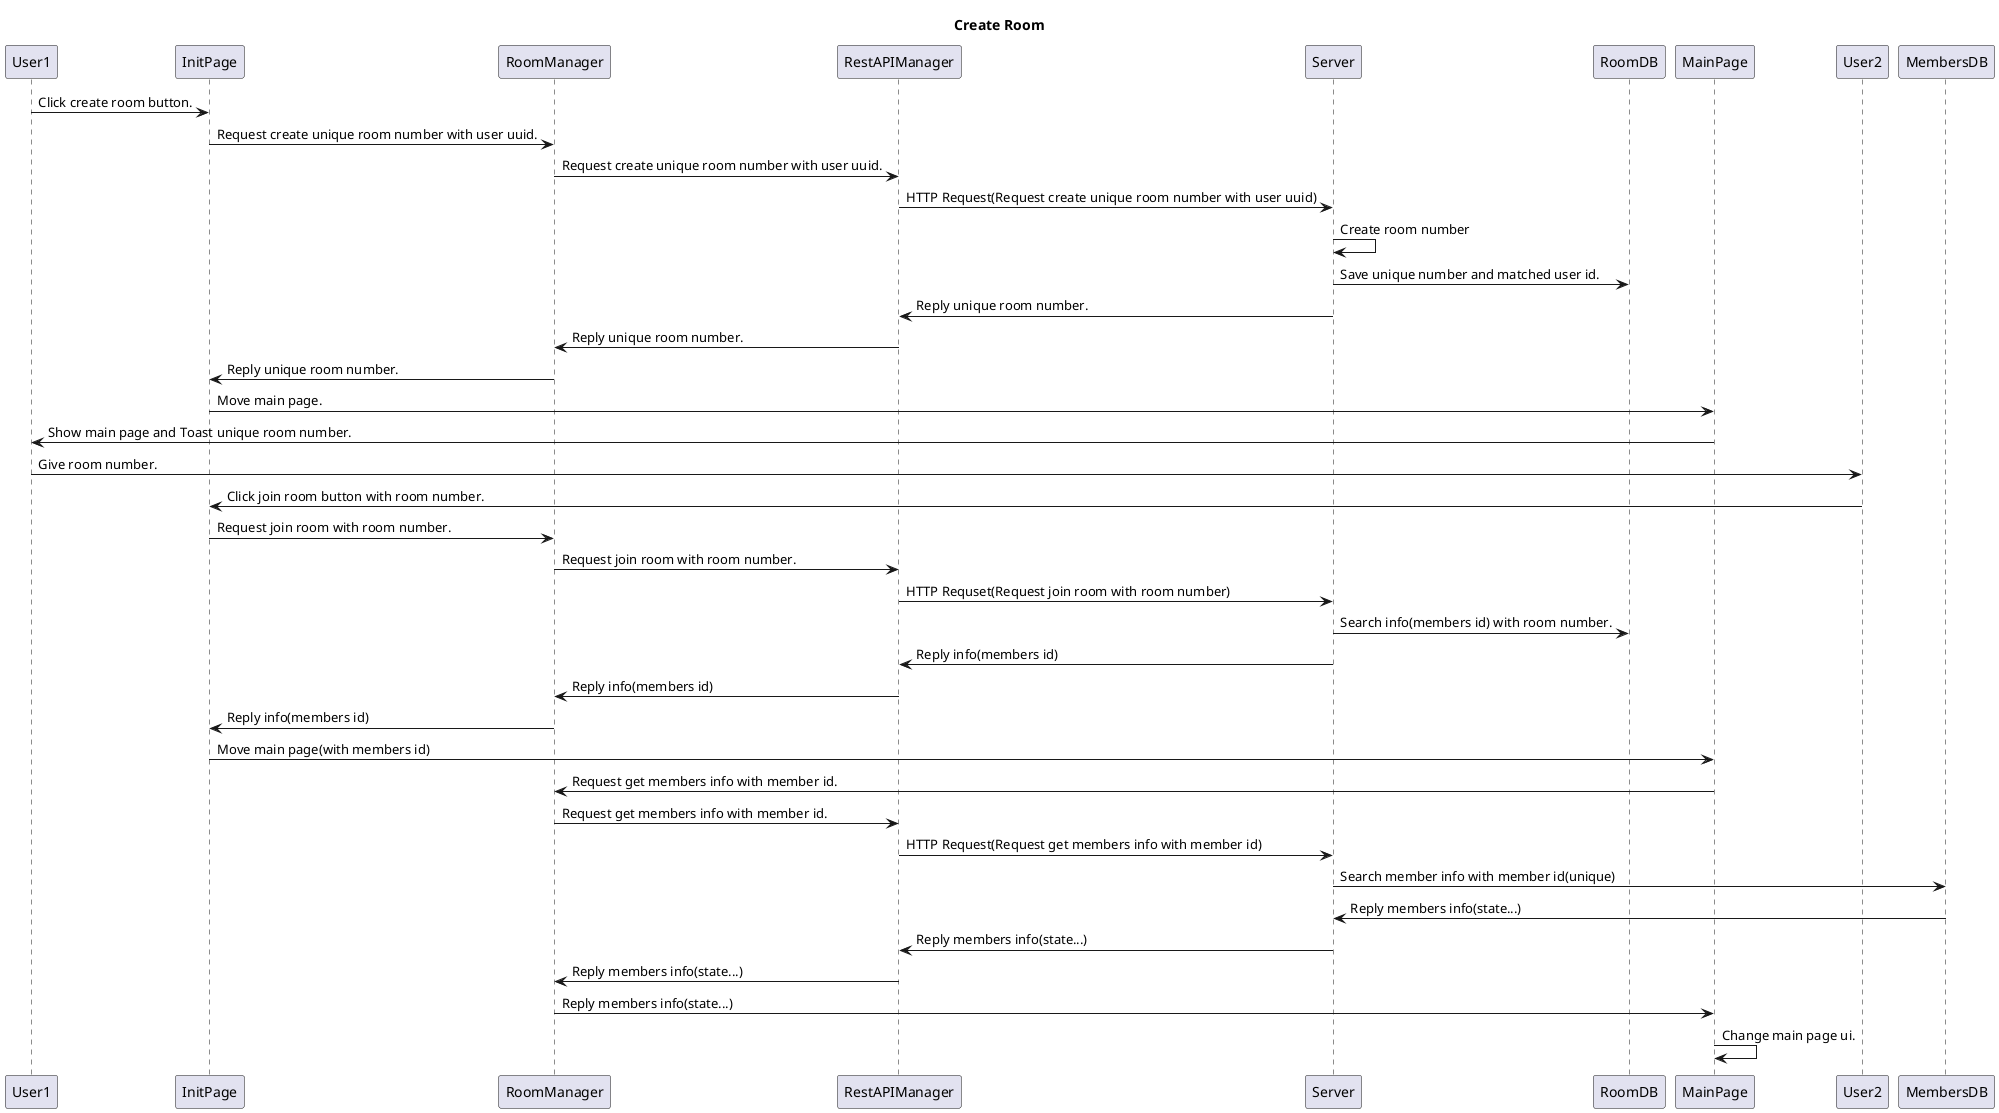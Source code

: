 @startuml
title Create Room 
User1 -> InitPage : Click create room button.
InitPage -> RoomManager : Request create unique room number with user uuid.
RoomManager -> RestAPIManager : Request create unique room number with user uuid.
RestAPIManager -> Server : HTTP Request(Request create unique room number with user uuid)
Server -> Server : Create room number
Server -> RoomDB : Save unique number and matched user id.
Server -> RestAPIManager : Reply unique room number.
RestAPIManager -> RoomManager : Reply unique room number.
RoomManager -> InitPage : Reply unique room number.
InitPage -> MainPage : Move main page.
MainPage -> User1 : Show main page and Toast unique room number.

User1 -> User2 : Give room number.

User2 -> InitPage : Click join room button with room number.
InitPage -> RoomManager : Request join room with room number.
RoomManager -> RestAPIManager : Request join room with room number.
RestAPIManager -> Server : HTTP Requset(Request join room with room number)
Server -> RoomDB : Search info(members id) with room number.
Server -> RestAPIManager : Reply info(members id)
RestAPIManager -> RoomManager : Reply info(members id)
RoomManager -> InitPage : Reply info(members id)
InitPage -> MainPage : Move main page(with members id)

MainPage -> RoomManager : Request get members info with member id.
RoomManager -> RestAPIManager : Request get members info with member id.
RestAPIManager -> Server : HTTP Request(Request get members info with member id)
Server -> MembersDB : Search member info with member id(unique)
MembersDB -> Server : Reply members info(state...)
Server -> RestAPIManager : Reply members info(state...)
RestAPIManager -> RoomManager : Reply members info(state...)
RoomManager -> MainPage : Reply members info(state...)
MainPage -> MainPage : Change main page ui.
@enduml